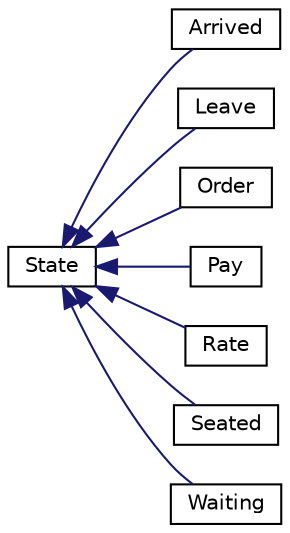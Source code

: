 digraph "Graphical Class Hierarchy"
{
 // LATEX_PDF_SIZE
  edge [fontname="Helvetica",fontsize="10",labelfontname="Helvetica",labelfontsize="10"];
  node [fontname="Helvetica",fontsize="10",shape=record];
  rankdir="LR";
  Node0 [label="State",height=0.2,width=0.4,color="black", fillcolor="white", style="filled",URL="$classState.html",tooltip="The State class represents the base class for customer states in a restaurant."];
  Node0 -> Node1 [dir="back",color="midnightblue",fontsize="10",style="solid",fontname="Helvetica"];
  Node1 [label="Arrived",height=0.2,width=0.4,color="black", fillcolor="white", style="filled",URL="$classArrived.html",tooltip="The Arrived class represents the state when a customer just arrived."];
  Node0 -> Node2 [dir="back",color="midnightblue",fontsize="10",style="solid",fontname="Helvetica"];
  Node2 [label="Leave",height=0.2,width=0.4,color="black", fillcolor="white", style="filled",URL="$classLeave.html",tooltip="The Leave class represents the state when a customer is ready to leave the restaurant."];
  Node0 -> Node3 [dir="back",color="midnightblue",fontsize="10",style="solid",fontname="Helvetica"];
  Node3 [label="Order",height=0.2,width=0.4,color="black", fillcolor="white", style="filled",URL="$classOrder.html",tooltip="The Order class represents the state when a customer is ready to place an order."];
  Node0 -> Node4 [dir="back",color="midnightblue",fontsize="10",style="solid",fontname="Helvetica"];
  Node4 [label="Pay",height=0.2,width=0.4,color="black", fillcolor="white", style="filled",URL="$classPay.html",tooltip="The Pay class represents the state when a customer is ready to pay the bill."];
  Node0 -> Node5 [dir="back",color="midnightblue",fontsize="10",style="solid",fontname="Helvetica"];
  Node5 [label="Rate",height=0.2,width=0.4,color="black", fillcolor="white", style="filled",URL="$classRate.html",tooltip="The Rate class represents the state when a customer is ready to rate their dining experience."];
  Node0 -> Node6 [dir="back",color="midnightblue",fontsize="10",style="solid",fontname="Helvetica"];
  Node6 [label="Seated",height=0.2,width=0.4,color="black", fillcolor="white", style="filled",URL="$classSeated.html",tooltip="The Seated class represents the state when a customer is seated at a table."];
  Node0 -> Node7 [dir="back",color="midnightblue",fontsize="10",style="solid",fontname="Helvetica"];
  Node7 [label="Waiting",height=0.2,width=0.4,color="black", fillcolor="white", style="filled",URL="$classWaiting.html",tooltip="The Waiting class represents a specific state of a Customer."];
}
